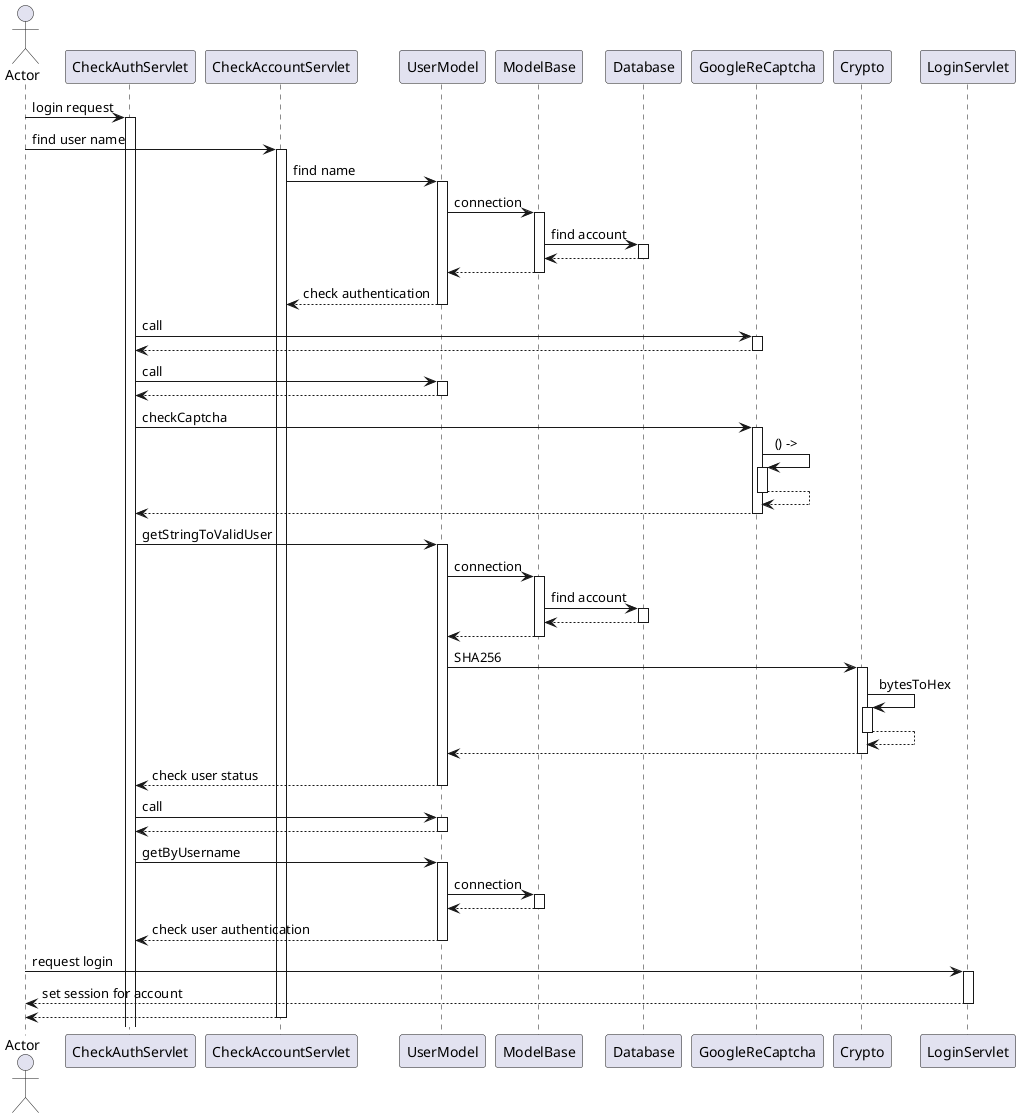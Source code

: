 @startuml
actor Actor
Actor -> CheckAuthServlet : login request
activate CheckAuthServlet
Actor -> CheckAccountServlet : find user name
activate CheckAccountServlet
CheckAccountServlet -> UserModel : find name
activate UserModel

UserModel -> ModelBase : connection
activate ModelBase
ModelBase -> Database : find account
activate Database
Database --> ModelBase
deactivate Database
ModelBase --> UserModel
deactivate ModelBase
UserModel --> CheckAccountServlet : check authentication
deactivate UserModel


' create GoogleReCaptcha
CheckAuthServlet -> GoogleReCaptcha : call
activate GoogleReCaptcha
GoogleReCaptcha --> CheckAuthServlet
deactivate GoogleReCaptcha
' create UserModel
CheckAuthServlet -> UserModel : call
activate UserModel
UserModel --> CheckAuthServlet
deactivate UserModel
CheckAuthServlet -> GoogleReCaptcha : checkCaptcha
activate GoogleReCaptcha
GoogleReCaptcha -> GoogleReCaptcha : () ->
activate GoogleReCaptcha
GoogleReCaptcha --> GoogleReCaptcha
deactivate GoogleReCaptcha
GoogleReCaptcha --> CheckAuthServlet
deactivate GoogleReCaptcha
CheckAuthServlet -> UserModel : getStringToValidUser
activate UserModel
UserModel -> ModelBase : connection
activate ModelBase
ModelBase -> Database : find account
activate Database
Database --> ModelBase
deactivate Database
ModelBase --> UserModel
deactivate ModelBase
UserModel -> Crypto : SHA256
activate Crypto
Crypto -> Crypto : bytesToHex
activate Crypto
Crypto --> Crypto
deactivate Crypto
Crypto --> UserModel
deactivate Crypto
UserModel --> CheckAuthServlet : check user status
deactivate UserModel
' create UserModel
CheckAuthServlet -> UserModel : call
activate UserModel
UserModel --> CheckAuthServlet
deactivate UserModel
CheckAuthServlet -> UserModel : getByUsername
activate UserModel
UserModel -> ModelBase : connection
activate ModelBase
ModelBase --> UserModel
deactivate ModelBase
UserModel --> CheckAuthServlet : check user authentication
deactivate UserModel
Actor -> LoginServlet : request login
activate LoginServlet
LoginServlet --> Actor : set session for account
deactivate LoginServlet
return
@enduml